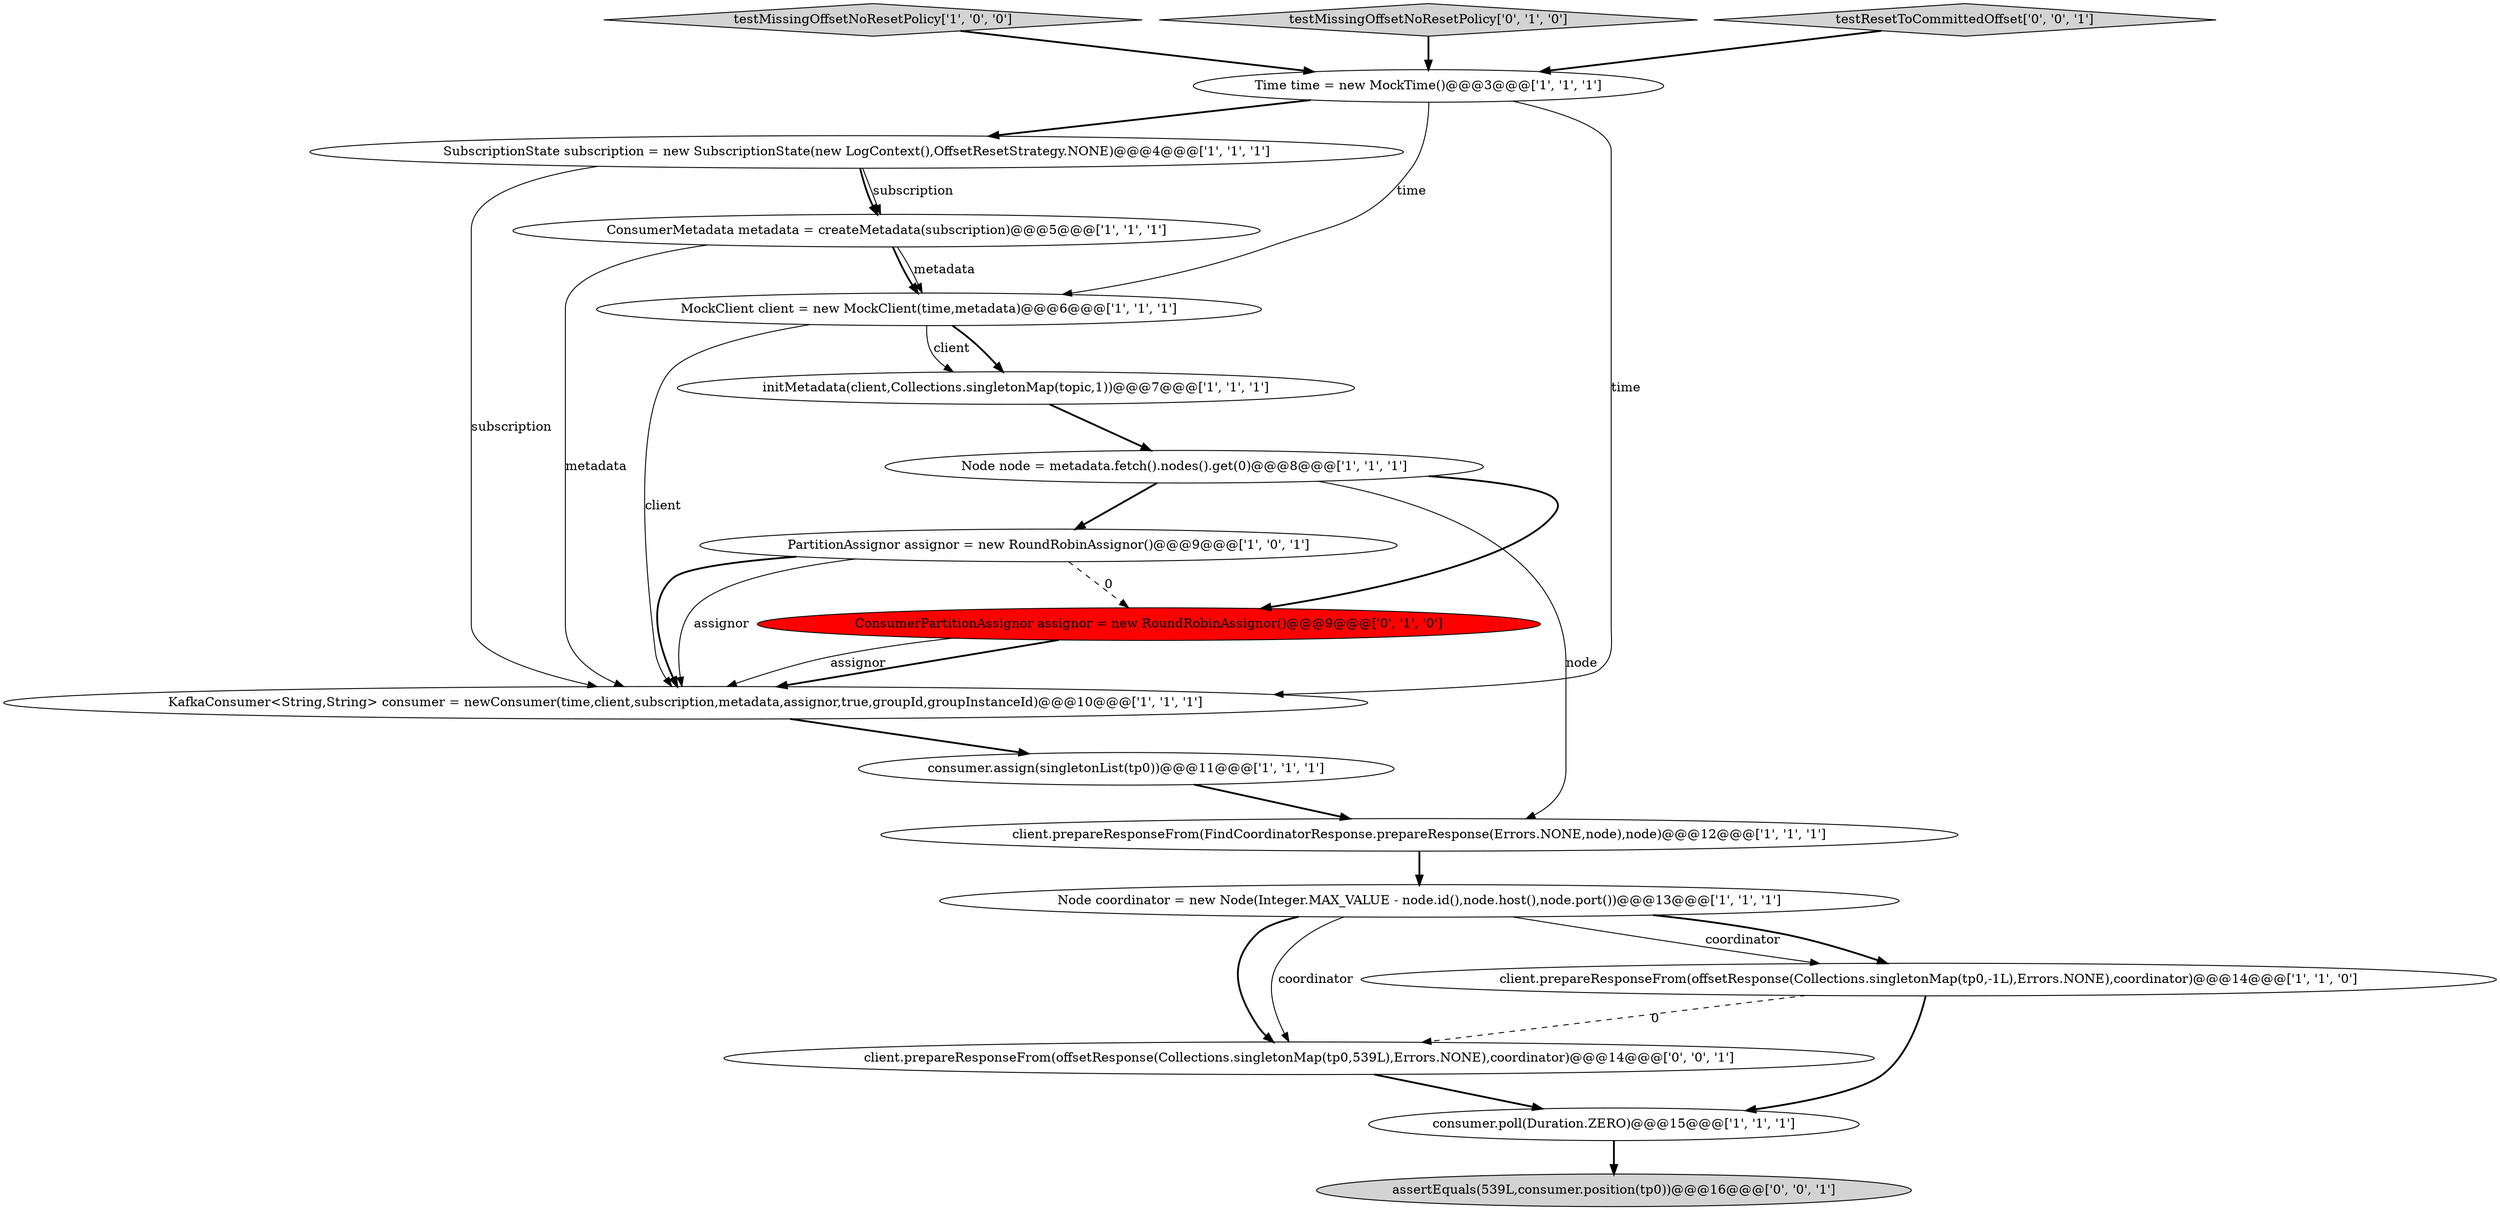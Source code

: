digraph {
3 [style = filled, label = "SubscriptionState subscription = new SubscriptionState(new LogContext(),OffsetResetStrategy.NONE)@@@4@@@['1', '1', '1']", fillcolor = white, shape = ellipse image = "AAA0AAABBB1BBB"];
13 [style = filled, label = "initMetadata(client,Collections.singletonMap(topic,1))@@@7@@@['1', '1', '1']", fillcolor = white, shape = ellipse image = "AAA0AAABBB1BBB"];
1 [style = filled, label = "Node node = metadata.fetch().nodes().get(0)@@@8@@@['1', '1', '1']", fillcolor = white, shape = ellipse image = "AAA0AAABBB1BBB"];
16 [style = filled, label = "client.prepareResponseFrom(offsetResponse(Collections.singletonMap(tp0,539L),Errors.NONE),coordinator)@@@14@@@['0', '0', '1']", fillcolor = white, shape = ellipse image = "AAA0AAABBB3BBB"];
8 [style = filled, label = "ConsumerMetadata metadata = createMetadata(subscription)@@@5@@@['1', '1', '1']", fillcolor = white, shape = ellipse image = "AAA0AAABBB1BBB"];
7 [style = filled, label = "Node coordinator = new Node(Integer.MAX_VALUE - node.id(),node.host(),node.port())@@@13@@@['1', '1', '1']", fillcolor = white, shape = ellipse image = "AAA0AAABBB1BBB"];
4 [style = filled, label = "PartitionAssignor assignor = new RoundRobinAssignor()@@@9@@@['1', '0', '1']", fillcolor = white, shape = ellipse image = "AAA0AAABBB1BBB"];
11 [style = filled, label = "consumer.assign(singletonList(tp0))@@@11@@@['1', '1', '1']", fillcolor = white, shape = ellipse image = "AAA0AAABBB1BBB"];
0 [style = filled, label = "Time time = new MockTime()@@@3@@@['1', '1', '1']", fillcolor = white, shape = ellipse image = "AAA0AAABBB1BBB"];
2 [style = filled, label = "consumer.poll(Duration.ZERO)@@@15@@@['1', '1', '1']", fillcolor = white, shape = ellipse image = "AAA0AAABBB1BBB"];
6 [style = filled, label = "testMissingOffsetNoResetPolicy['1', '0', '0']", fillcolor = lightgray, shape = diamond image = "AAA0AAABBB1BBB"];
15 [style = filled, label = "testMissingOffsetNoResetPolicy['0', '1', '0']", fillcolor = lightgray, shape = diamond image = "AAA0AAABBB2BBB"];
17 [style = filled, label = "assertEquals(539L,consumer.position(tp0))@@@16@@@['0', '0', '1']", fillcolor = lightgray, shape = ellipse image = "AAA0AAABBB3BBB"];
5 [style = filled, label = "client.prepareResponseFrom(FindCoordinatorResponse.prepareResponse(Errors.NONE,node),node)@@@12@@@['1', '1', '1']", fillcolor = white, shape = ellipse image = "AAA0AAABBB1BBB"];
10 [style = filled, label = "KafkaConsumer<String,String> consumer = newConsumer(time,client,subscription,metadata,assignor,true,groupId,groupInstanceId)@@@10@@@['1', '1', '1']", fillcolor = white, shape = ellipse image = "AAA0AAABBB1BBB"];
14 [style = filled, label = "ConsumerPartitionAssignor assignor = new RoundRobinAssignor()@@@9@@@['0', '1', '0']", fillcolor = red, shape = ellipse image = "AAA1AAABBB2BBB"];
9 [style = filled, label = "client.prepareResponseFrom(offsetResponse(Collections.singletonMap(tp0,-1L),Errors.NONE),coordinator)@@@14@@@['1', '1', '0']", fillcolor = white, shape = ellipse image = "AAA0AAABBB1BBB"];
12 [style = filled, label = "MockClient client = new MockClient(time,metadata)@@@6@@@['1', '1', '1']", fillcolor = white, shape = ellipse image = "AAA0AAABBB1BBB"];
18 [style = filled, label = "testResetToCommittedOffset['0', '0', '1']", fillcolor = lightgray, shape = diamond image = "AAA0AAABBB3BBB"];
2->17 [style = bold, label=""];
0->3 [style = bold, label=""];
4->10 [style = bold, label=""];
1->4 [style = bold, label=""];
1->5 [style = solid, label="node"];
9->16 [style = dashed, label="0"];
8->12 [style = solid, label="metadata"];
9->2 [style = bold, label=""];
7->9 [style = solid, label="coordinator"];
4->10 [style = solid, label="assignor"];
0->12 [style = solid, label="time"];
14->10 [style = bold, label=""];
6->0 [style = bold, label=""];
14->10 [style = solid, label="assignor"];
16->2 [style = bold, label=""];
0->10 [style = solid, label="time"];
13->1 [style = bold, label=""];
7->9 [style = bold, label=""];
12->13 [style = bold, label=""];
12->10 [style = solid, label="client"];
11->5 [style = bold, label=""];
3->10 [style = solid, label="subscription"];
12->13 [style = solid, label="client"];
3->8 [style = bold, label=""];
15->0 [style = bold, label=""];
7->16 [style = bold, label=""];
5->7 [style = bold, label=""];
1->14 [style = bold, label=""];
4->14 [style = dashed, label="0"];
3->8 [style = solid, label="subscription"];
18->0 [style = bold, label=""];
8->12 [style = bold, label=""];
7->16 [style = solid, label="coordinator"];
10->11 [style = bold, label=""];
8->10 [style = solid, label="metadata"];
}
